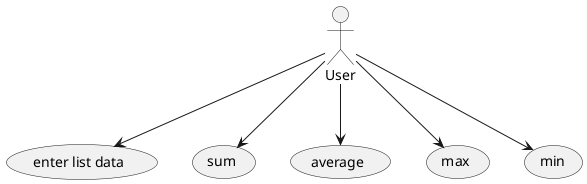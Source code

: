 @startuml

actor :User: as user
user --> (enter list data)
user --> (sum)
user --> (average)
user --> (max)
user --> (min)

@enduml